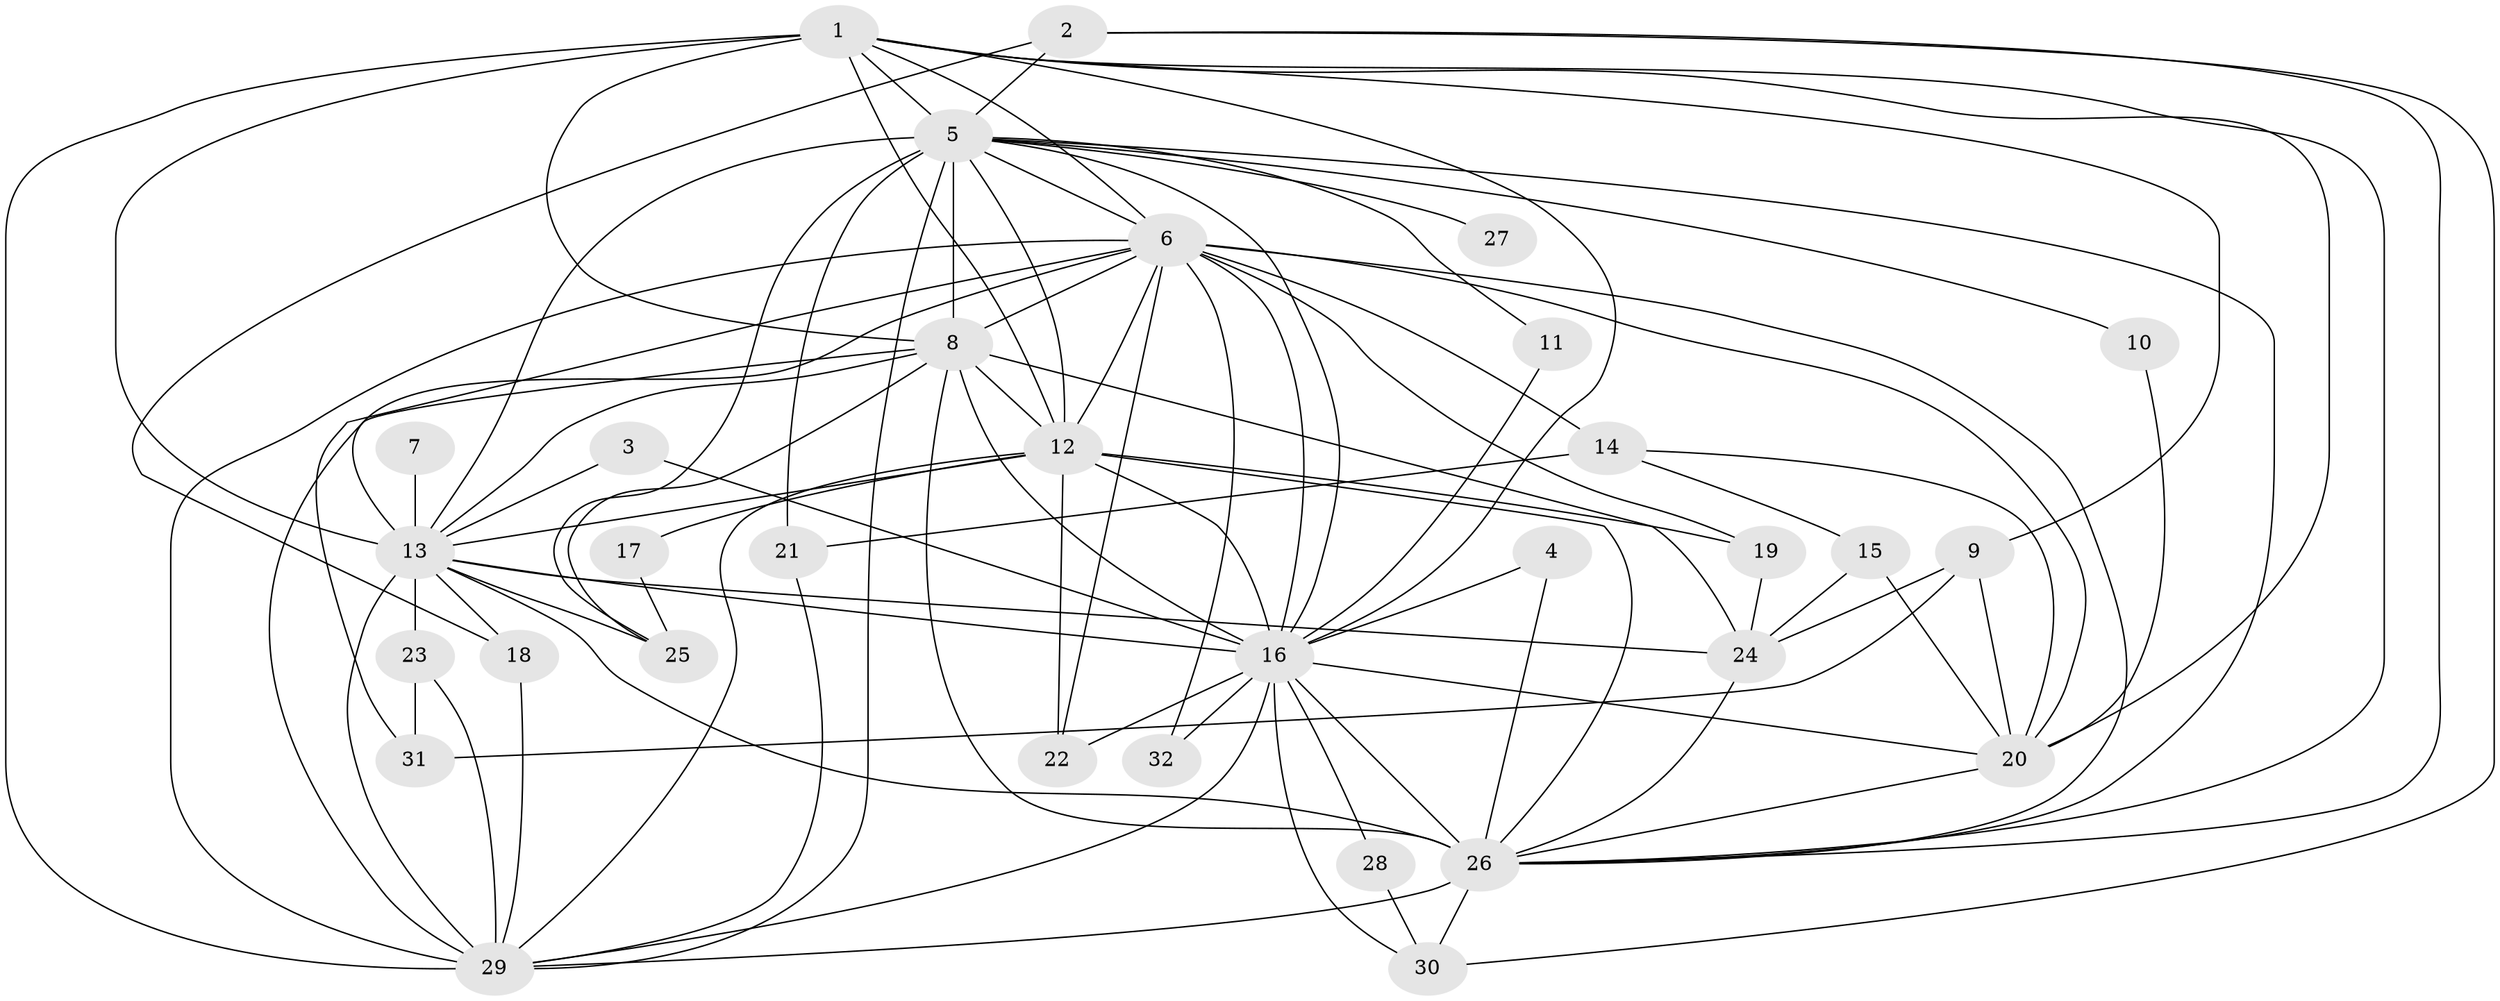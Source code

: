 // original degree distribution, {19: 0.015625, 20: 0.03125, 12: 0.03125, 14: 0.03125, 15: 0.015625, 18: 0.015625, 21: 0.015625, 3: 0.109375, 6: 0.015625, 4: 0.078125, 5: 0.03125, 2: 0.59375, 8: 0.015625}
// Generated by graph-tools (version 1.1) at 2025/36/03/04/25 23:36:23]
// undirected, 32 vertices, 92 edges
graph export_dot {
  node [color=gray90,style=filled];
  1;
  2;
  3;
  4;
  5;
  6;
  7;
  8;
  9;
  10;
  11;
  12;
  13;
  14;
  15;
  16;
  17;
  18;
  19;
  20;
  21;
  22;
  23;
  24;
  25;
  26;
  27;
  28;
  29;
  30;
  31;
  32;
  1 -- 5 [weight=1.0];
  1 -- 6 [weight=1.0];
  1 -- 8 [weight=2.0];
  1 -- 9 [weight=1.0];
  1 -- 12 [weight=1.0];
  1 -- 13 [weight=2.0];
  1 -- 16 [weight=1.0];
  1 -- 20 [weight=1.0];
  1 -- 26 [weight=1.0];
  1 -- 29 [weight=1.0];
  2 -- 5 [weight=1.0];
  2 -- 18 [weight=1.0];
  2 -- 26 [weight=1.0];
  2 -- 30 [weight=1.0];
  3 -- 13 [weight=1.0];
  3 -- 16 [weight=1.0];
  4 -- 16 [weight=1.0];
  4 -- 26 [weight=1.0];
  5 -- 6 [weight=1.0];
  5 -- 8 [weight=5.0];
  5 -- 10 [weight=1.0];
  5 -- 11 [weight=1.0];
  5 -- 12 [weight=2.0];
  5 -- 13 [weight=1.0];
  5 -- 16 [weight=1.0];
  5 -- 21 [weight=1.0];
  5 -- 25 [weight=2.0];
  5 -- 26 [weight=1.0];
  5 -- 27 [weight=1.0];
  5 -- 29 [weight=1.0];
  6 -- 8 [weight=3.0];
  6 -- 12 [weight=1.0];
  6 -- 13 [weight=2.0];
  6 -- 14 [weight=2.0];
  6 -- 16 [weight=1.0];
  6 -- 19 [weight=1.0];
  6 -- 20 [weight=1.0];
  6 -- 22 [weight=1.0];
  6 -- 26 [weight=1.0];
  6 -- 29 [weight=1.0];
  6 -- 31 [weight=1.0];
  6 -- 32 [weight=2.0];
  7 -- 13 [weight=1.0];
  8 -- 12 [weight=2.0];
  8 -- 13 [weight=2.0];
  8 -- 16 [weight=3.0];
  8 -- 24 [weight=1.0];
  8 -- 25 [weight=1.0];
  8 -- 26 [weight=4.0];
  8 -- 29 [weight=2.0];
  9 -- 20 [weight=1.0];
  9 -- 24 [weight=1.0];
  9 -- 31 [weight=1.0];
  10 -- 20 [weight=1.0];
  11 -- 16 [weight=1.0];
  12 -- 13 [weight=1.0];
  12 -- 16 [weight=2.0];
  12 -- 17 [weight=1.0];
  12 -- 19 [weight=1.0];
  12 -- 22 [weight=1.0];
  12 -- 26 [weight=1.0];
  12 -- 29 [weight=1.0];
  13 -- 16 [weight=1.0];
  13 -- 18 [weight=1.0];
  13 -- 23 [weight=1.0];
  13 -- 24 [weight=1.0];
  13 -- 25 [weight=1.0];
  13 -- 26 [weight=2.0];
  13 -- 29 [weight=2.0];
  14 -- 15 [weight=1.0];
  14 -- 20 [weight=1.0];
  14 -- 21 [weight=1.0];
  15 -- 20 [weight=1.0];
  15 -- 24 [weight=1.0];
  16 -- 20 [weight=1.0];
  16 -- 22 [weight=1.0];
  16 -- 26 [weight=2.0];
  16 -- 28 [weight=1.0];
  16 -- 29 [weight=1.0];
  16 -- 30 [weight=1.0];
  16 -- 32 [weight=1.0];
  17 -- 25 [weight=1.0];
  18 -- 29 [weight=1.0];
  19 -- 24 [weight=1.0];
  20 -- 26 [weight=1.0];
  21 -- 29 [weight=1.0];
  23 -- 29 [weight=2.0];
  23 -- 31 [weight=1.0];
  24 -- 26 [weight=1.0];
  26 -- 29 [weight=1.0];
  26 -- 30 [weight=1.0];
  28 -- 30 [weight=1.0];
}
